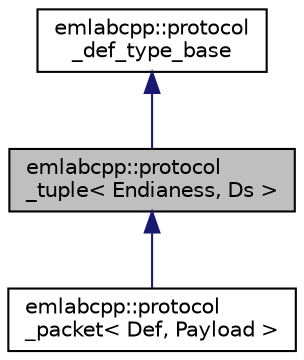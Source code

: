 digraph "emlabcpp::protocol_tuple&lt; Endianess, Ds &gt;"
{
 // LATEX_PDF_SIZE
  edge [fontname="Helvetica",fontsize="10",labelfontname="Helvetica",labelfontsize="10"];
  node [fontname="Helvetica",fontsize="10",shape=record];
  Node1 [label="emlabcpp::protocol\l_tuple\< Endianess, Ds \>",height=0.2,width=0.4,color="black", fillcolor="grey75", style="filled", fontcolor="black",tooltip=" "];
  Node2 -> Node1 [dir="back",color="midnightblue",fontsize="10",style="solid",fontname="Helvetica"];
  Node2 [label="emlabcpp::protocol\l_def_type_base",height=0.2,width=0.4,color="black", fillcolor="white", style="filled",URL="$structemlabcpp_1_1protocol__def__type__base.html",tooltip=" "];
  Node1 -> Node3 [dir="back",color="midnightblue",fontsize="10",style="solid",fontname="Helvetica"];
  Node3 [label="emlabcpp::protocol\l_packet\< Def, Payload \>",height=0.2,width=0.4,color="black", fillcolor="white", style="filled",URL="$structemlabcpp_1_1protocol__packet.html",tooltip=" "];
}
